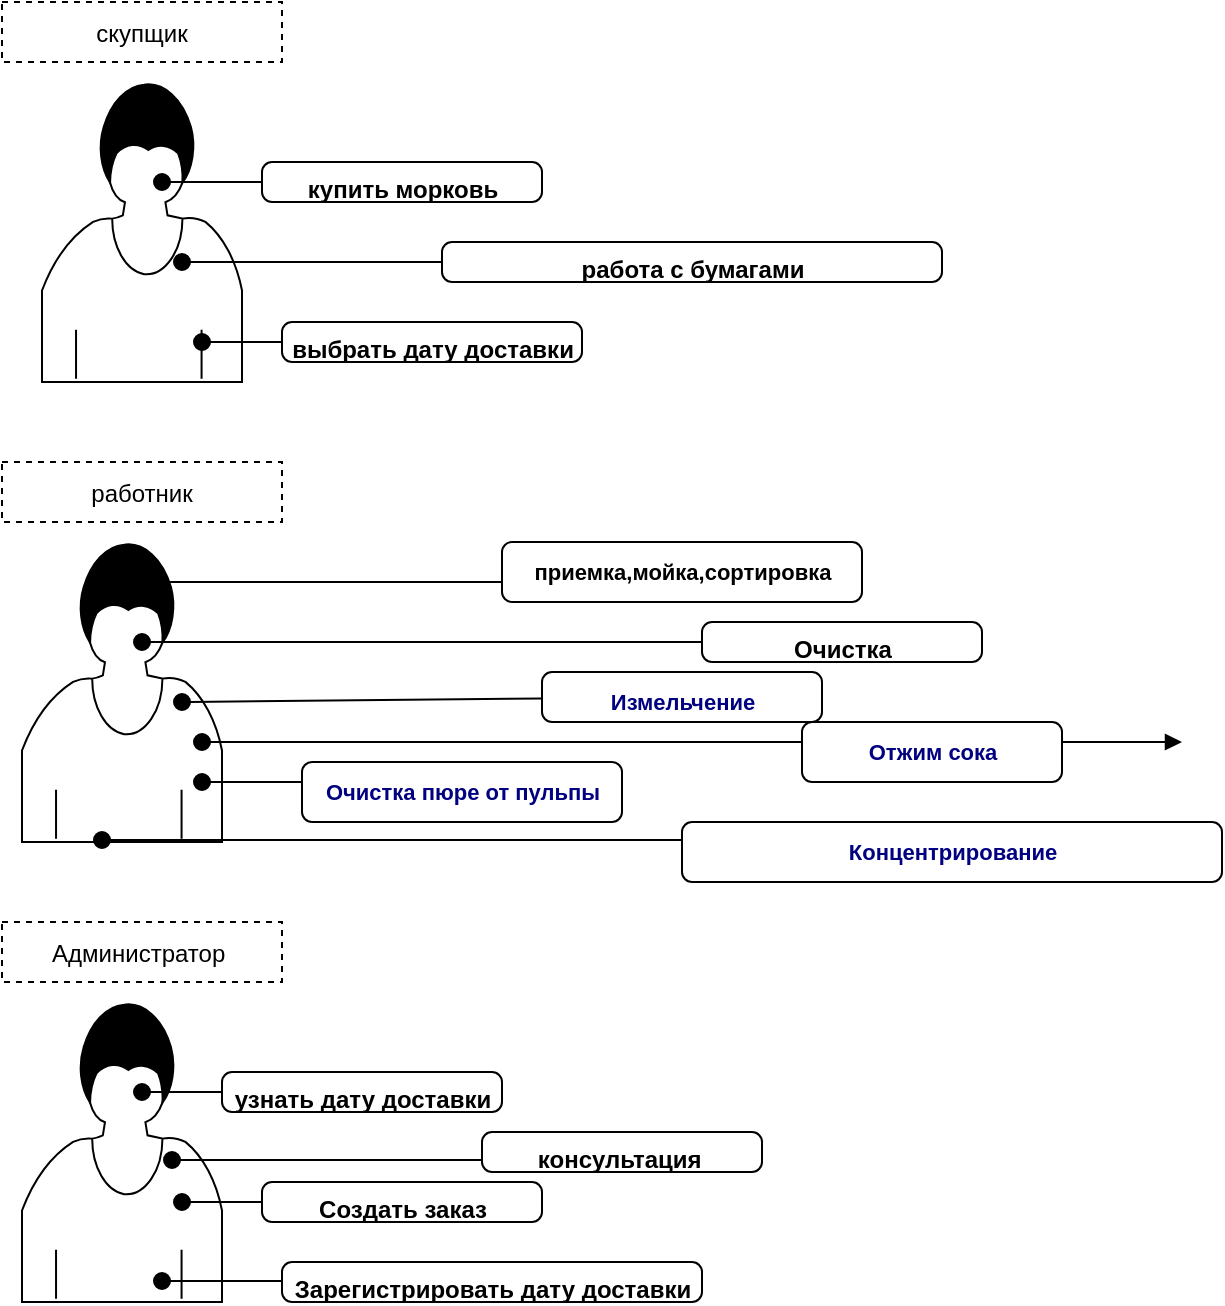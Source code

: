 <mxfile version="18.0.1" type="device"><diagram id="QT6VwtfPMuCRYfCGwsg5" name="Страница 1"><mxGraphModel dx="1102" dy="865" grid="1" gridSize="10" guides="1" tooltips="1" connect="1" arrows="1" fold="1" page="1" pageScale="1" pageWidth="827" pageHeight="1169" math="0" shadow="0"><root><mxCell id="0"/><mxCell id="1" parent="0"/><mxCell id="-2M_DG2eT010oAzNIp5I-7" value="" style="shape=mxgraph.bpmn.user_task;html=1;outlineConnect=0;fontStyle=1" parent="1" vertex="1"><mxGeometry x="50" y="90" width="100" height="150" as="geometry"/></mxCell><mxCell id="-2M_DG2eT010oAzNIp5I-8" value="" style="shape=mxgraph.bpmn.user_task;html=1;outlineConnect=0;" parent="1" vertex="1"><mxGeometry x="40" y="320" width="100" height="150" as="geometry"/></mxCell><mxCell id="-2M_DG2eT010oAzNIp5I-9" value="" style="shape=mxgraph.bpmn.user_task;html=1;outlineConnect=0;" parent="1" vertex="1"><mxGeometry x="40" y="550" width="100" height="150" as="geometry"/></mxCell><mxCell id="-2M_DG2eT010oAzNIp5I-15" value="" style="html=1;verticalAlign=bottom;startArrow=oval;startFill=1;endArrow=block;startSize=8;" parent="1" edge="1"><mxGeometry width="60" relative="1" as="geometry"><mxPoint x="120" y="180" as="sourcePoint"/><mxPoint x="290" y="180" as="targetPoint"/></mxGeometry></mxCell><mxCell id="-2M_DG2eT010oAzNIp5I-16" value="" style="html=1;verticalAlign=bottom;startArrow=oval;startFill=1;endArrow=block;startSize=8;" parent="1" edge="1"><mxGeometry width="60" relative="1" as="geometry"><mxPoint x="130" y="220" as="sourcePoint"/><mxPoint x="190" y="220" as="targetPoint"/></mxGeometry></mxCell><mxCell id="-2M_DG2eT010oAzNIp5I-18" value="" style="html=1;verticalAlign=bottom;startArrow=oval;startFill=1;endArrow=block;startSize=8;" parent="1" edge="1"><mxGeometry width="60" relative="1" as="geometry"><mxPoint x="110" y="140" as="sourcePoint"/><mxPoint x="170" y="140" as="targetPoint"/></mxGeometry></mxCell><mxCell id="-2M_DG2eT010oAzNIp5I-20" value="" style="html=1;verticalAlign=bottom;startArrow=oval;startFill=1;endArrow=block;startSize=8;" parent="1" edge="1"><mxGeometry width="60" relative="1" as="geometry"><mxPoint x="100" y="595" as="sourcePoint"/><mxPoint x="160" y="595" as="targetPoint"/></mxGeometry></mxCell><mxCell id="-2M_DG2eT010oAzNIp5I-21" value="" style="html=1;verticalAlign=bottom;startArrow=oval;startFill=1;endArrow=block;startSize=8;" parent="1" edge="1"><mxGeometry width="60" relative="1" as="geometry"><mxPoint x="115" y="629" as="sourcePoint"/><mxPoint x="305" y="629" as="targetPoint"/></mxGeometry></mxCell><mxCell id="-2M_DG2eT010oAzNIp5I-22" value="" style="html=1;verticalAlign=bottom;startArrow=oval;startFill=1;endArrow=block;startSize=8;" parent="1" edge="1"><mxGeometry width="60" relative="1" as="geometry"><mxPoint x="110" y="689.5" as="sourcePoint"/><mxPoint x="190" y="689.5" as="targetPoint"/></mxGeometry></mxCell><mxCell id="-2M_DG2eT010oAzNIp5I-23" value="" style="html=1;verticalAlign=bottom;startArrow=oval;startFill=1;endArrow=block;startSize=8;" parent="1" edge="1"><mxGeometry width="60" relative="1" as="geometry"><mxPoint x="120" y="650" as="sourcePoint"/><mxPoint x="180" y="650" as="targetPoint"/></mxGeometry></mxCell><mxCell id="-2M_DG2eT010oAzNIp5I-26" value="скупщик" style="fontStyle=0;dashed=1;" parent="1" vertex="1"><mxGeometry x="30" y="50" width="140" height="30" as="geometry"/></mxCell><mxCell id="-2M_DG2eT010oAzNIp5I-29" value="работник" style="fontStyle=0;dashed=1;" parent="1" vertex="1"><mxGeometry x="30" y="280" width="140" height="30" as="geometry"/></mxCell><mxCell id="-2M_DG2eT010oAzNIp5I-30" value="Администратор " style="fontStyle=0;dashed=1;" parent="1" vertex="1"><mxGeometry x="30" y="510" width="140" height="30" as="geometry"/></mxCell><mxCell id="-2M_DG2eT010oAzNIp5I-31" value="купить морковь" style="html=1;align=center;verticalAlign=top;rounded=1;absoluteArcSize=1;arcSize=10;dashed=0;fontStyle=1" parent="1" vertex="1"><mxGeometry x="160" y="130" width="140" height="20" as="geometry"/></mxCell><mxCell id="-2M_DG2eT010oAzNIp5I-32" value="работа с бумагами" style="html=1;align=center;verticalAlign=top;rounded=1;absoluteArcSize=1;arcSize=10;dashed=0;fontStyle=1" parent="1" vertex="1"><mxGeometry x="250" y="170" width="250" height="20" as="geometry"/></mxCell><mxCell id="-2M_DG2eT010oAzNIp5I-33" value="выбрать дату доставки" style="html=1;align=center;verticalAlign=top;rounded=1;absoluteArcSize=1;arcSize=10;dashed=0;fontStyle=1" parent="1" vertex="1"><mxGeometry x="170" y="210" width="150" height="20" as="geometry"/></mxCell><mxCell id="-2M_DG2eT010oAzNIp5I-34" value="узнать дату доставки" style="html=1;align=center;verticalAlign=top;rounded=1;absoluteArcSize=1;arcSize=10;dashed=0;fontStyle=1" parent="1" vertex="1"><mxGeometry x="140" y="585" width="140" height="20" as="geometry"/></mxCell><mxCell id="-2M_DG2eT010oAzNIp5I-35" value="консультация&amp;nbsp;" style="html=1;align=center;verticalAlign=top;rounded=1;absoluteArcSize=1;arcSize=10;dashed=0;fontStyle=1" parent="1" vertex="1"><mxGeometry x="270" y="615" width="140" height="20" as="geometry"/></mxCell><mxCell id="-2M_DG2eT010oAzNIp5I-36" value="Зарегистрировать дату доставки" style="html=1;align=center;verticalAlign=top;rounded=1;absoluteArcSize=1;arcSize=10;dashed=0;fontStyle=1" parent="1" vertex="1"><mxGeometry x="170" y="680" width="210" height="20" as="geometry"/></mxCell><mxCell id="-2M_DG2eT010oAzNIp5I-37" value="Создать заказ" style="html=1;align=center;verticalAlign=top;rounded=1;absoluteArcSize=1;arcSize=10;dashed=0;fontStyle=1" parent="1" vertex="1"><mxGeometry x="160" y="640" width="140" height="20" as="geometry"/></mxCell><mxCell id="-2M_DG2eT010oAzNIp5I-38" value="" style="html=1;verticalAlign=bottom;startArrow=none;startFill=1;endArrow=block;startSize=8;" parent="1" source="-2M_DG2eT010oAzNIp5I-46" edge="1"><mxGeometry width="60" relative="1" as="geometry"><mxPoint x="120" y="400" as="sourcePoint"/><mxPoint x="430" y="400" as="targetPoint"/></mxGeometry></mxCell><mxCell id="-2M_DG2eT010oAzNIp5I-40" value="" style="html=1;verticalAlign=bottom;startArrow=oval;startFill=1;endArrow=block;startSize=8;" parent="1" edge="1"><mxGeometry width="60" relative="1" as="geometry"><mxPoint x="100" y="340" as="sourcePoint"/><mxPoint x="340" y="340" as="targetPoint"/></mxGeometry></mxCell><mxCell id="-2M_DG2eT010oAzNIp5I-41" value="&lt;h4 style=&quot;margin: 0px; padding: 0px; font-family: Helvetica, Arial, sans-serif; font-size: 11px; text-align: start; background-color: rgb(255, 255, 255); line-height: 1.5;&quot;&gt;приемка,мойка,сортировка&lt;/h4&gt;" style="html=1;align=center;verticalAlign=top;rounded=1;absoluteArcSize=1;arcSize=10;dashed=0;fontStyle=1" parent="1" vertex="1"><mxGeometry x="280" y="320" width="180" height="30" as="geometry"/></mxCell><mxCell id="-2M_DG2eT010oAzNIp5I-44" style="edgeStyle=orthogonalEdgeStyle;rounded=0;orthogonalLoop=1;jettySize=auto;html=1;exitX=0.5;exitY=1;exitDx=0;exitDy=0;" parent="1" source="-2M_DG2eT010oAzNIp5I-35" target="-2M_DG2eT010oAzNIp5I-35" edge="1"><mxGeometry relative="1" as="geometry"/></mxCell><mxCell id="-2M_DG2eT010oAzNIp5I-45" value="" style="html=1;verticalAlign=bottom;startArrow=oval;startFill=1;endArrow=block;startSize=8;" parent="1" edge="1"><mxGeometry width="60" relative="1" as="geometry"><mxPoint x="130" y="440" as="sourcePoint"/><mxPoint x="270" y="440" as="targetPoint"/></mxGeometry></mxCell><mxCell id="pu9HSqz4-w5yZXUcfElJ-1" value="" style="html=1;verticalAlign=bottom;startArrow=oval;startFill=1;endArrow=block;startSize=8;" parent="1" edge="1"><mxGeometry width="60" relative="1" as="geometry"><mxPoint x="80" y="469" as="sourcePoint"/><mxPoint x="380" y="469" as="targetPoint"/></mxGeometry></mxCell><mxCell id="pu9HSqz4-w5yZXUcfElJ-3" value="" style="html=1;verticalAlign=bottom;startArrow=oval;startFill=1;endArrow=block;startSize=8;" parent="1" edge="1"><mxGeometry width="60" relative="1" as="geometry"><mxPoint x="100" y="370" as="sourcePoint"/><mxPoint x="400" y="370" as="targetPoint"/></mxGeometry></mxCell><mxCell id="pu9HSqz4-w5yZXUcfElJ-6" value="" style="html=1;verticalAlign=bottom;startArrow=oval;startFill=1;endArrow=block;startSize=8;" parent="1" edge="1"><mxGeometry width="60" relative="1" as="geometry"><mxPoint x="130" y="420" as="sourcePoint"/><mxPoint x="620" y="420" as="targetPoint"/></mxGeometry></mxCell><mxCell id="pu9HSqz4-w5yZXUcfElJ-8" value="Очистка" style="html=1;align=center;verticalAlign=top;rounded=1;absoluteArcSize=1;arcSize=10;dashed=0;fontStyle=1" parent="1" vertex="1"><mxGeometry x="380" y="360" width="140" height="20" as="geometry"/></mxCell><mxCell id="-2M_DG2eT010oAzNIp5I-46" value="&lt;h4 style=&quot;margin: 0px; padding: 0px; font-weight: normal; font-family: Helvetica, Arial, sans-serif; font-size: 11px; text-align: start; background-color: rgb(255, 255, 255); line-height: 1.5;&quot;&gt;&lt;strong&gt;&lt;strong&gt;&lt;strong&gt;&lt;strong&gt;&lt;span style=&quot;color: rgb(0, 0, 128);&quot;&gt;Измельчение&lt;/span&gt;&lt;/strong&gt;&lt;/strong&gt;&lt;/strong&gt;&lt;/strong&gt;&lt;/h4&gt;" style="html=1;align=center;verticalAlign=top;rounded=1;absoluteArcSize=1;arcSize=10;dashed=0;fontStyle=1" parent="1" vertex="1"><mxGeometry x="300" y="385" width="140" height="25" as="geometry"/></mxCell><mxCell id="pu9HSqz4-w5yZXUcfElJ-9" value="" style="html=1;verticalAlign=bottom;startArrow=oval;startFill=1;endArrow=none;startSize=8;" parent="1" target="-2M_DG2eT010oAzNIp5I-46" edge="1"><mxGeometry width="60" relative="1" as="geometry"><mxPoint x="120" y="400" as="sourcePoint"/><mxPoint x="430" y="400" as="targetPoint"/></mxGeometry></mxCell><mxCell id="pu9HSqz4-w5yZXUcfElJ-10" value="&lt;h4 style=&quot;margin: 0px; padding: 0px; font-weight: normal; font-family: Helvetica, Arial, sans-serif; font-size: 11px; text-align: start; background-color: rgb(255, 255, 255); line-height: 1.5;&quot;&gt;&lt;strong&gt;&lt;strong&gt;&lt;strong&gt;&lt;strong&gt;&lt;strong&gt;&lt;strong&gt;&lt;strong&gt;&lt;strong&gt;&lt;span style=&quot;color: rgb(0, 0, 128);&quot;&gt;Отжим сока&lt;/span&gt;&lt;/strong&gt;&lt;/strong&gt;&lt;/strong&gt;&lt;/strong&gt;&lt;/strong&gt;&lt;/strong&gt;&lt;/strong&gt;&lt;/strong&gt;&lt;/h4&gt;" style="html=1;align=center;verticalAlign=top;rounded=1;absoluteArcSize=1;arcSize=10;dashed=0;fontStyle=1" parent="1" vertex="1"><mxGeometry x="430" y="410" width="130" height="30" as="geometry"/></mxCell><mxCell id="pu9HSqz4-w5yZXUcfElJ-11" value="&lt;h4 style=&quot;margin: 0px; padding: 0px; font-weight: normal; font-family: Helvetica, Arial, sans-serif; font-size: 11px; text-align: start; background-color: rgb(255, 255, 255); line-height: 1.5;&quot;&gt;&lt;strong&gt;&lt;strong&gt;&lt;strong&gt;&lt;strong&gt;&lt;strong&gt;&lt;strong&gt;&lt;strong&gt;&lt;strong&gt;&lt;strong&gt;&lt;strong&gt;&lt;strong&gt;&lt;strong&gt;&lt;strong&gt;&lt;strong&gt;&lt;strong&gt;&lt;strong&gt;&lt;span style=&quot;color: rgb(0, 0, 128);&quot;&gt;Очистка пюре от пульпы&lt;/span&gt;&lt;/strong&gt;&lt;/strong&gt;&lt;/strong&gt;&lt;/strong&gt;&lt;/strong&gt;&lt;/strong&gt;&lt;/strong&gt;&lt;/strong&gt;&lt;/strong&gt;&lt;/strong&gt;&lt;/strong&gt;&lt;/strong&gt;&lt;/strong&gt;&lt;/strong&gt;&lt;/strong&gt;&lt;/strong&gt;&lt;/h4&gt;" style="html=1;align=center;verticalAlign=top;rounded=1;absoluteArcSize=1;arcSize=10;dashed=0;fontStyle=1" parent="1" vertex="1"><mxGeometry x="180" y="430" width="160" height="30" as="geometry"/></mxCell><mxCell id="pu9HSqz4-w5yZXUcfElJ-12" value="&lt;h4 style=&quot;margin: 0px; padding: 0px; font-weight: normal; font-family: Helvetica, Arial, sans-serif; font-size: 11px; text-align: start; background-color: rgb(255, 255, 255); line-height: 1.5;&quot;&gt;&lt;strong&gt;&lt;strong&gt;&lt;strong&gt;&lt;strong&gt;&lt;strong&gt;&lt;strong&gt;&lt;strong&gt;&lt;strong&gt;&lt;strong&gt;&lt;strong&gt;&lt;strong&gt;&lt;strong&gt;&lt;strong&gt;&lt;strong&gt;&lt;strong&gt;&lt;strong&gt;&lt;strong&gt;&lt;strong&gt;&lt;strong&gt;&lt;strong&gt;&lt;strong&gt;&lt;strong&gt;&lt;strong&gt;&lt;strong&gt;&lt;strong&gt;&lt;strong&gt;&lt;strong&gt;&lt;strong&gt;&lt;strong&gt;&lt;strong&gt;&lt;strong&gt;&lt;strong&gt;&lt;span style=&quot;color: rgb(0, 0, 128);&quot;&gt;Концентрирование&lt;/span&gt;&lt;/strong&gt;&lt;/strong&gt;&lt;/strong&gt;&lt;/strong&gt;&lt;/strong&gt;&lt;/strong&gt;&lt;/strong&gt;&lt;/strong&gt;&lt;/strong&gt;&lt;/strong&gt;&lt;/strong&gt;&lt;/strong&gt;&lt;/strong&gt;&lt;/strong&gt;&lt;/strong&gt;&lt;/strong&gt;&lt;/strong&gt;&lt;/strong&gt;&lt;/strong&gt;&lt;/strong&gt;&lt;/strong&gt;&lt;/strong&gt;&lt;/strong&gt;&lt;/strong&gt;&lt;/strong&gt;&lt;/strong&gt;&lt;/strong&gt;&lt;/strong&gt;&lt;/strong&gt;&lt;/strong&gt;&lt;/strong&gt;&lt;/strong&gt;&lt;/h4&gt;" style="html=1;align=center;verticalAlign=top;rounded=1;absoluteArcSize=1;arcSize=10;dashed=0;fontStyle=1" parent="1" vertex="1"><mxGeometry x="370" y="460" width="270" height="30" as="geometry"/></mxCell></root></mxGraphModel></diagram></mxfile>